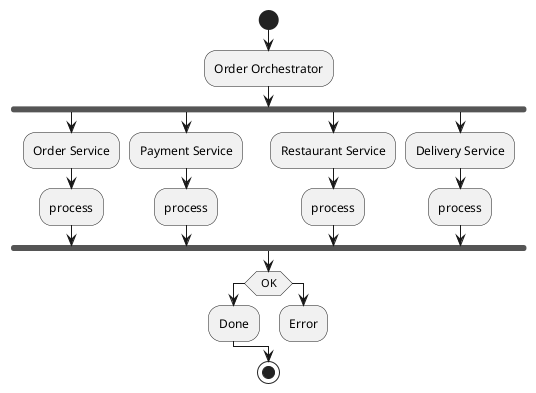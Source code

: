 @startuml
start
:Order Orchestrator;

fork
    :Order Service;
	:process;
fork again
	:Payment Service;
	:process;
fork again
	:Restaurant Service;
	:process;
fork again
	:Delivery Service;
	:process;
end fork
if (OK) then
   :Done;
else
   :Error;
   detach
endif
stop

@enduml